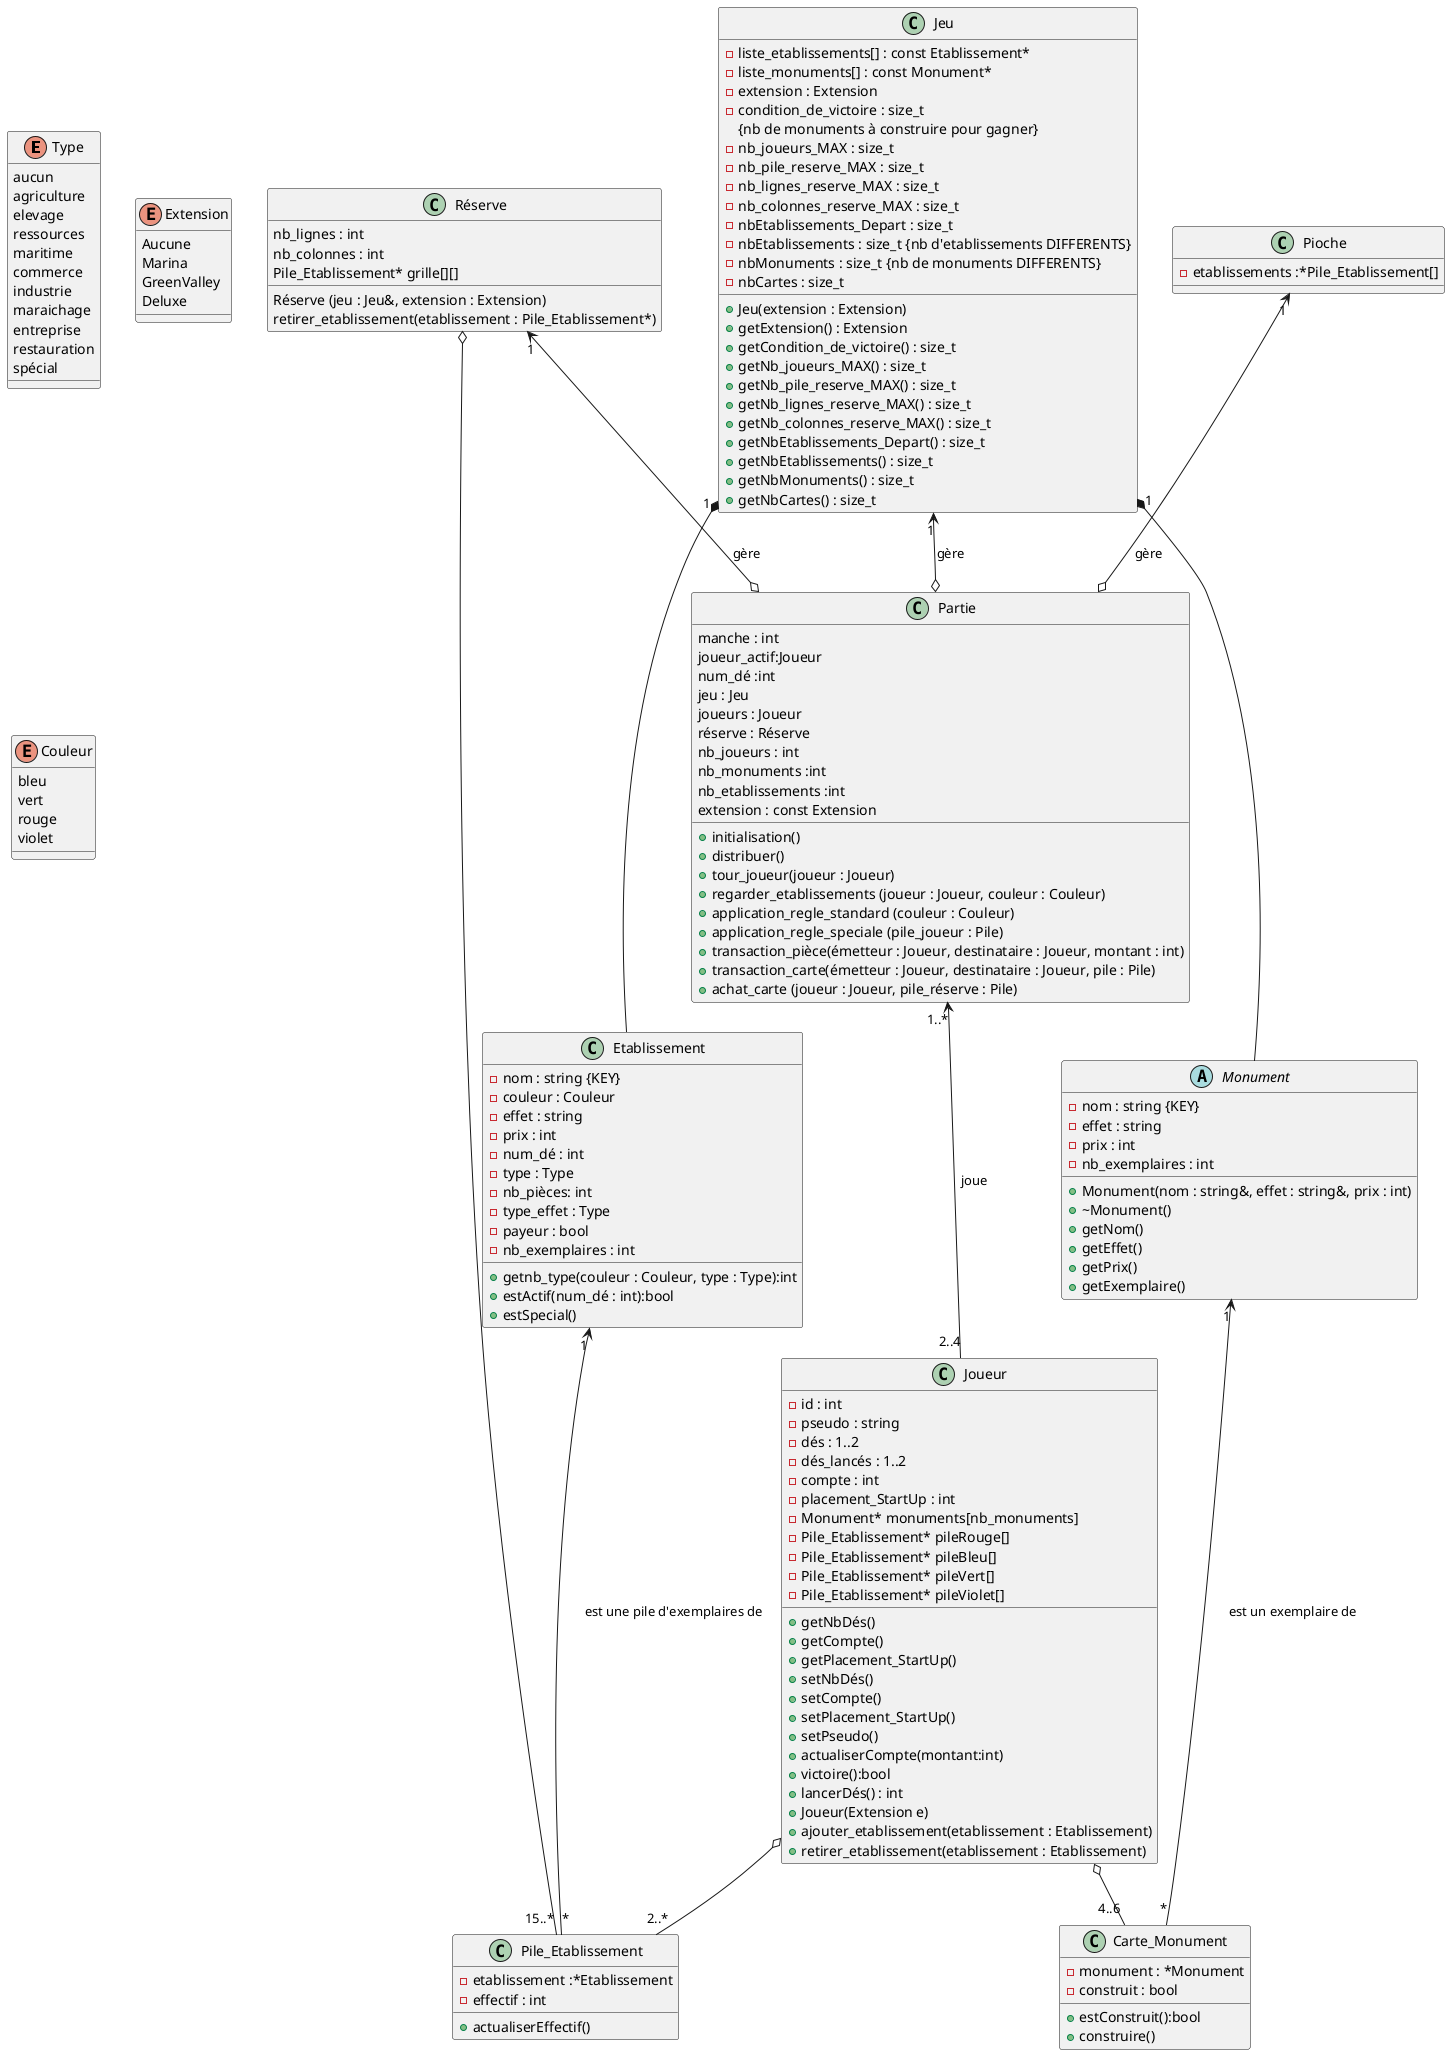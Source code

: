 @startuml
enum Type
enum Extension
enum Couleur
class Partie
class Jeu
class Monument
class Réserve
class Joueur
class Pile_Etablissement
class Pioche
class Etablissement

enum Type{
aucun
agriculture
elevage
ressources
maritime
commerce
industrie
maraichage
entreprise
restauration
spécial
}
enum Couleur {
bleu
vert
rouge
violet
}
enum Extension {
Aucune
Marina
GreenValley
Deluxe
}

class  Partie{
 manche : int
 joueur_actif:Joueur
 num_dé :int
 jeu : Jeu
 joueurs : Joueur
 réserve : Réserve
 nb_joueurs : int
 nb_monuments :int
 nb_etablissements :int
extension : const Extension
}
Partie : +initialisation()
Partie : +distribuer()
Partie : +tour_joueur(joueur : Joueur)
Partie : +regarder_etablissements (joueur : Joueur, couleur : Couleur)
Partie : +application_regle_standard (couleur : Couleur)
Partie : +application_regle_speciale (pile_joueur : Pile)
Partie : +transaction_pièce(émetteur : Joueur, destinataire : Joueur, montant : int)
Partie : +transaction_carte(émetteur : Joueur, destinataire : Joueur, pile : Pile)
Partie : +achat_carte (joueur : Joueur, pile_réserve : Pile)

class Jeu{
-liste_etablissements[] : const Etablissement* 
-liste_monuments[] : const Monument* 
-extension : Extension
-condition_de_victoire : size_t
{nb de monuments à construire pour gagner}
-nb_joueurs_MAX : size_t
-nb_pile_reserve_MAX : size_t
-nb_lignes_reserve_MAX : size_t
-nb_colonnes_reserve_MAX : size_t
-nbEtablissements_Depart : size_t
-nbEtablissements : size_t {nb d'etablissements DIFFERENTS}
-nbMonuments : size_t {nb de monuments DIFFERENTS}
-nbCartes : size_t
}
Jeu : +Jeu(extension : Extension)
Jeu : +getExtension() : Extension
Jeu : +getCondition_de_victoire() : size_t
Jeu : +getNb_joueurs_MAX() : size_t
Jeu : +getNb_pile_reserve_MAX() : size_t
Jeu : +getNb_lignes_reserve_MAX() : size_t
Jeu : +getNb_colonnes_reserve_MAX() : size_t
Jeu : +getNbEtablissements_Depart() : size_t
Jeu : +getNbEtablissements() : size_t
Jeu : +getNbMonuments() : size_t
Jeu : +getNbCartes() : size_t

class Carte_Monument {
 -monument : *Monument
 -construit : bool
 
}
Carte_Monument : +estConstruit():bool
Carte_Monument : +construire()


abstract Monument {
 -nom : string {KEY}
 -effet : string
 -prix : int
 -nb_exemplaires : int
}
Monument : +Monument(nom : string&, effet : string&, prix : int)
Monument : +~Monument()
Monument : +getNom()
Monument : +getEffet()
Monument : +getPrix()
Monument : +getExemplaire()

class Pioche{
 -etablissements :*Pile_Etablissement[]
}

class  Réserve{
nb_lignes : int
nb_colonnes : int
Pile_Etablissement* grille[][]
}
Réserve : Réserve (jeu : Jeu&, extension : Extension)
Réserve : retirer_etablissement(etablissement : Pile_Etablissement*)

class  Joueur{
 -id : int
 -pseudo : string
 -dés : 1..2
 -dés_lancés : 1..2
 -compte : int
 -placement_StartUp : int
-Monument* monuments[nb_monuments]
-Pile_Etablissement* pileRouge[]
-Pile_Etablissement* pileBleu[]
-Pile_Etablissement* pileVert[]
-Pile_Etablissement* pileViolet[]
}
Joueur : +getNbDés()
Joueur : +getCompte()
Joueur : +getPlacement_StartUp()
Joueur : +setNbDés()
Joueur : +setCompte()
Joueur : +setPlacement_StartUp()
Joueur : +setPseudo()
Joueur : +actualiserCompte(montant:int)
Joueur : +victoire():bool
Joueur : +lancerDés() : int
Joueur : +Joueur(Extension e)
Joueur : +ajouter_etablissement(etablissement : Etablissement)
Joueur : +retirer_etablissement(etablissement : Etablissement)

class Pile_Etablissement{
 -etablissement :*Etablissement
 -effectif : int
}
Pile_Etablissement : +actualiserEffectif()

class Etablissement{
 -nom : string {KEY}
 -couleur : Couleur
 -effet : string
 -prix : int
 -num_dé : int
 -type : Type
 -nb_pièces: int
 -type_effet : Type
 -payeur : bool
 -nb_exemplaires : int
}
Etablissement : +getnb_type(couleur : Couleur, type : Type):int
Etablissement : +estActif(num_dé : int):bool
Etablissement : +estSpecial()


Jeu "1" <--o Partie:"gère"
Réserve "1" <--o Partie:"gère"
Pioche "1" <--o Partie:"gère"
Partie "1..*" <-- "2..4" Joueur :"joue"
Jeu "1" *-- Monument
Jeu "1" *-- Etablissement
Joueur o-- "4..6" Carte_Monument
Joueur  o-- "2..*" Pile_Etablissement
Réserve o-- "15..*" Pile_Etablissement
Etablissement  "1"<-- "*" Pile_Etablissement : "est une pile d'exemplaires de"
Monument "1" <-- "*" Carte_Monument :"est un exemplaire de"
@enduml
